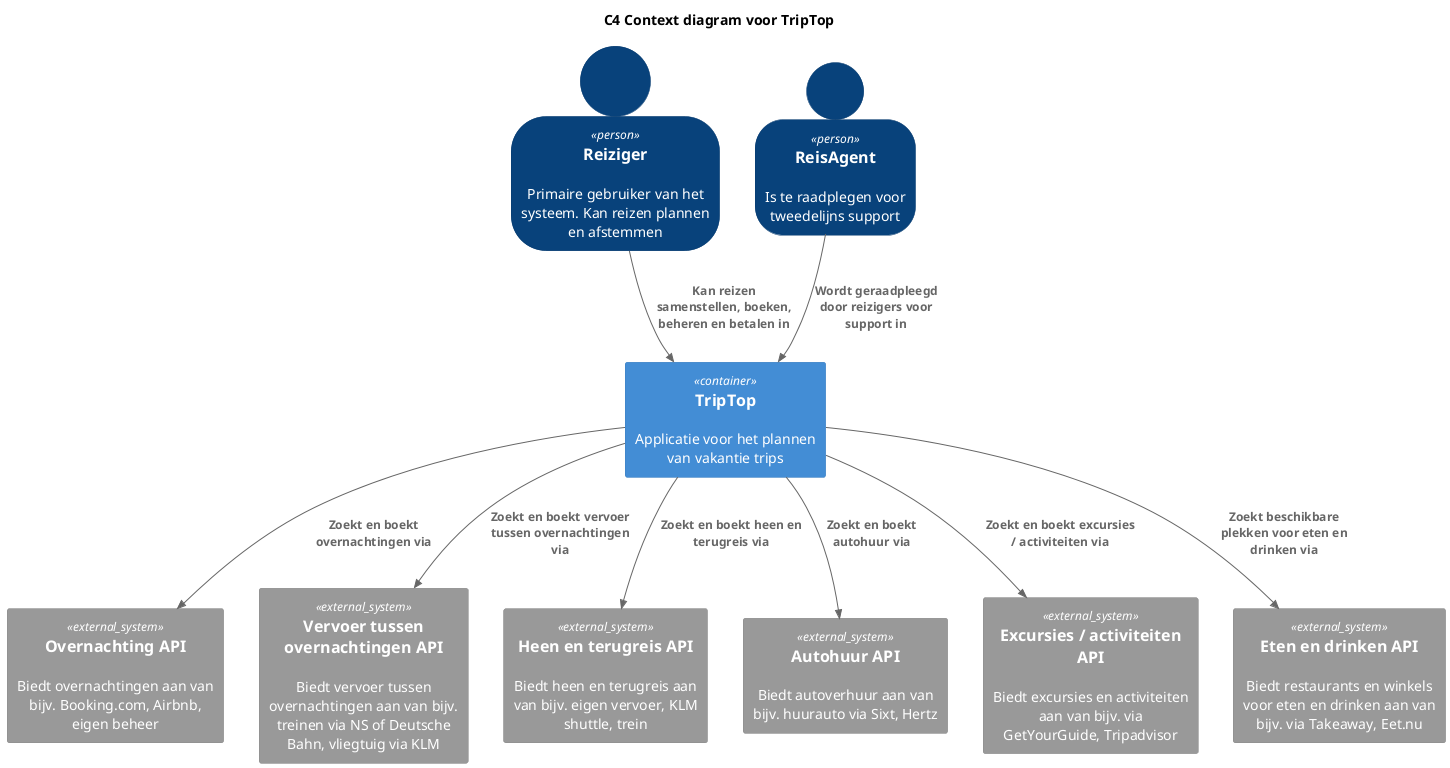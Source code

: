 @startuml
title C4 Context diagram voor TripTop
!include <C4/C4_Container.puml>

'LAYOUT_WITH_LEGEND()
SHOW_PERSON_OUTLINE()

Person(reiziger, "Reiziger", "Primaire gebruiker van het systeem. Kan reizen plannen en afstemmen")
Person(reisagent, "ReisAgent", "Is te raadplegen voor tweedelijns support")

'System_Boundary(system, "TripTop") {
Container(triptop, "TripTop", "", "Applicatie voor het plannen van vakantie trips")
'}

Rel(reiziger, triptop, "Kan reizen samenstellen, boeken, beheren en betalen in")
Rel(reisagent, triptop, "Wordt geraadpleegd door reizigers voor support in")

System_Ext(overnachting, "Overnachting API", "Biedt overnachtingen aan van bijv. Booking.com, Airbnb, eigen beheer")
System_Ext(vervoer, "Vervoer tussen overnachtingen API", "Biedt vervoer tussen overnachtingen aan van bijv. treinen via NS of Deutsche Bahn, vliegtuig via KLM")
System_Ext(reis, "Heen en terugreis API", "Biedt heen en terugreis aan van bijv. eigen vervoer, KLM shuttle, trein")
System_Ext(autohuur, "Autohuur API", "Biedt autoverhuur aan van bijv. huurauto via Sixt, Hertz")
System_Ext(activiteiten, "Excursies / activiteiten API", "Biedt excursies en activiteiten aan van bijv. via GetYourGuide, Tripadvisor")
System_Ext(eten, "Eten en drinken API", "Biedt restaurants en winkels voor eten en drinken aan van bijv. via Takeaway, Eet.nu")

Rel(triptop, overnachting, "Zoekt en boekt overnachtingen via")
Rel(triptop, vervoer, "Zoekt en boekt vervoer tussen overnachtingen via")
Rel(triptop, reis, "Zoekt en boekt heen en terugreis via")
Rel(triptop, autohuur, "Zoekt en boekt autohuur via")
Rel(triptop, activiteiten, "Zoekt en boekt excursies / activiteiten via")
Rel(triptop, eten, "Zoekt beschikbare plekken voor eten en drinken via")

@enduml